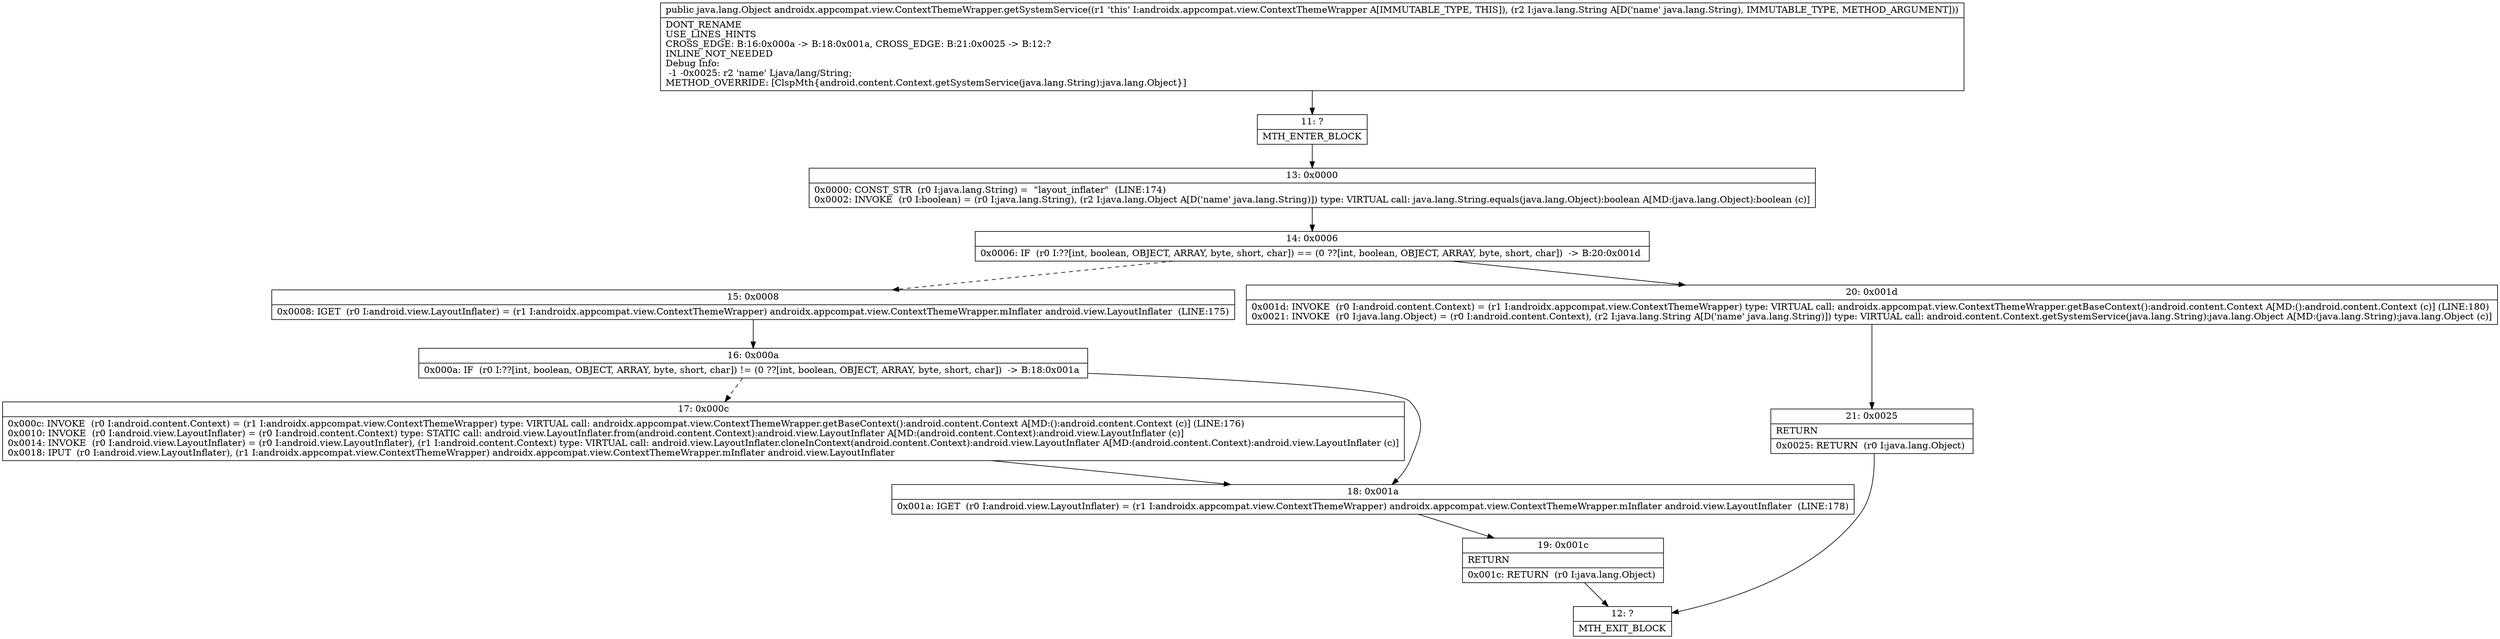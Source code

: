 digraph "CFG forandroidx.appcompat.view.ContextThemeWrapper.getSystemService(Ljava\/lang\/String;)Ljava\/lang\/Object;" {
Node_11 [shape=record,label="{11\:\ ?|MTH_ENTER_BLOCK\l}"];
Node_13 [shape=record,label="{13\:\ 0x0000|0x0000: CONST_STR  (r0 I:java.lang.String) =  \"layout_inflater\"  (LINE:174)\l0x0002: INVOKE  (r0 I:boolean) = (r0 I:java.lang.String), (r2 I:java.lang.Object A[D('name' java.lang.String)]) type: VIRTUAL call: java.lang.String.equals(java.lang.Object):boolean A[MD:(java.lang.Object):boolean (c)]\l}"];
Node_14 [shape=record,label="{14\:\ 0x0006|0x0006: IF  (r0 I:??[int, boolean, OBJECT, ARRAY, byte, short, char]) == (0 ??[int, boolean, OBJECT, ARRAY, byte, short, char])  \-\> B:20:0x001d \l}"];
Node_15 [shape=record,label="{15\:\ 0x0008|0x0008: IGET  (r0 I:android.view.LayoutInflater) = (r1 I:androidx.appcompat.view.ContextThemeWrapper) androidx.appcompat.view.ContextThemeWrapper.mInflater android.view.LayoutInflater  (LINE:175)\l}"];
Node_16 [shape=record,label="{16\:\ 0x000a|0x000a: IF  (r0 I:??[int, boolean, OBJECT, ARRAY, byte, short, char]) != (0 ??[int, boolean, OBJECT, ARRAY, byte, short, char])  \-\> B:18:0x001a \l}"];
Node_17 [shape=record,label="{17\:\ 0x000c|0x000c: INVOKE  (r0 I:android.content.Context) = (r1 I:androidx.appcompat.view.ContextThemeWrapper) type: VIRTUAL call: androidx.appcompat.view.ContextThemeWrapper.getBaseContext():android.content.Context A[MD:():android.content.Context (c)] (LINE:176)\l0x0010: INVOKE  (r0 I:android.view.LayoutInflater) = (r0 I:android.content.Context) type: STATIC call: android.view.LayoutInflater.from(android.content.Context):android.view.LayoutInflater A[MD:(android.content.Context):android.view.LayoutInflater (c)]\l0x0014: INVOKE  (r0 I:android.view.LayoutInflater) = (r0 I:android.view.LayoutInflater), (r1 I:android.content.Context) type: VIRTUAL call: android.view.LayoutInflater.cloneInContext(android.content.Context):android.view.LayoutInflater A[MD:(android.content.Context):android.view.LayoutInflater (c)]\l0x0018: IPUT  (r0 I:android.view.LayoutInflater), (r1 I:androidx.appcompat.view.ContextThemeWrapper) androidx.appcompat.view.ContextThemeWrapper.mInflater android.view.LayoutInflater \l}"];
Node_18 [shape=record,label="{18\:\ 0x001a|0x001a: IGET  (r0 I:android.view.LayoutInflater) = (r1 I:androidx.appcompat.view.ContextThemeWrapper) androidx.appcompat.view.ContextThemeWrapper.mInflater android.view.LayoutInflater  (LINE:178)\l}"];
Node_19 [shape=record,label="{19\:\ 0x001c|RETURN\l|0x001c: RETURN  (r0 I:java.lang.Object) \l}"];
Node_12 [shape=record,label="{12\:\ ?|MTH_EXIT_BLOCK\l}"];
Node_20 [shape=record,label="{20\:\ 0x001d|0x001d: INVOKE  (r0 I:android.content.Context) = (r1 I:androidx.appcompat.view.ContextThemeWrapper) type: VIRTUAL call: androidx.appcompat.view.ContextThemeWrapper.getBaseContext():android.content.Context A[MD:():android.content.Context (c)] (LINE:180)\l0x0021: INVOKE  (r0 I:java.lang.Object) = (r0 I:android.content.Context), (r2 I:java.lang.String A[D('name' java.lang.String)]) type: VIRTUAL call: android.content.Context.getSystemService(java.lang.String):java.lang.Object A[MD:(java.lang.String):java.lang.Object (c)]\l}"];
Node_21 [shape=record,label="{21\:\ 0x0025|RETURN\l|0x0025: RETURN  (r0 I:java.lang.Object) \l}"];
MethodNode[shape=record,label="{public java.lang.Object androidx.appcompat.view.ContextThemeWrapper.getSystemService((r1 'this' I:androidx.appcompat.view.ContextThemeWrapper A[IMMUTABLE_TYPE, THIS]), (r2 I:java.lang.String A[D('name' java.lang.String), IMMUTABLE_TYPE, METHOD_ARGUMENT]))  | DONT_RENAME\lUSE_LINES_HINTS\lCROSS_EDGE: B:16:0x000a \-\> B:18:0x001a, CROSS_EDGE: B:21:0x0025 \-\> B:12:?\lINLINE_NOT_NEEDED\lDebug Info:\l  \-1 \-0x0025: r2 'name' Ljava\/lang\/String;\lMETHOD_OVERRIDE: [ClspMth\{android.content.Context.getSystemService(java.lang.String):java.lang.Object\}]\l}"];
MethodNode -> Node_11;Node_11 -> Node_13;
Node_13 -> Node_14;
Node_14 -> Node_15[style=dashed];
Node_14 -> Node_20;
Node_15 -> Node_16;
Node_16 -> Node_17[style=dashed];
Node_16 -> Node_18;
Node_17 -> Node_18;
Node_18 -> Node_19;
Node_19 -> Node_12;
Node_20 -> Node_21;
Node_21 -> Node_12;
}

